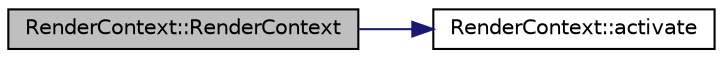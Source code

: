 digraph "RenderContext::RenderContext"
{
  edge [fontname="Helvetica",fontsize="10",labelfontname="Helvetica",labelfontsize="10"];
  node [fontname="Helvetica",fontsize="10",shape=record];
  rankdir="LR";
  Node0 [label="RenderContext::RenderContext",height=0.2,width=0.4,color="black", fillcolor="grey75", style="filled", fontcolor="black"];
  Node0 -> Node1 [color="midnightblue",fontsize="10",style="solid",fontname="Helvetica"];
  Node1 [label="RenderContext::activate",height=0.2,width=0.4,color="black", fillcolor="white", style="filled",URL="$classRenderContext.html#a9d35f8024f738cf73b99697487ef173a",tooltip="Init VAO, VBO, etc. "];
}
